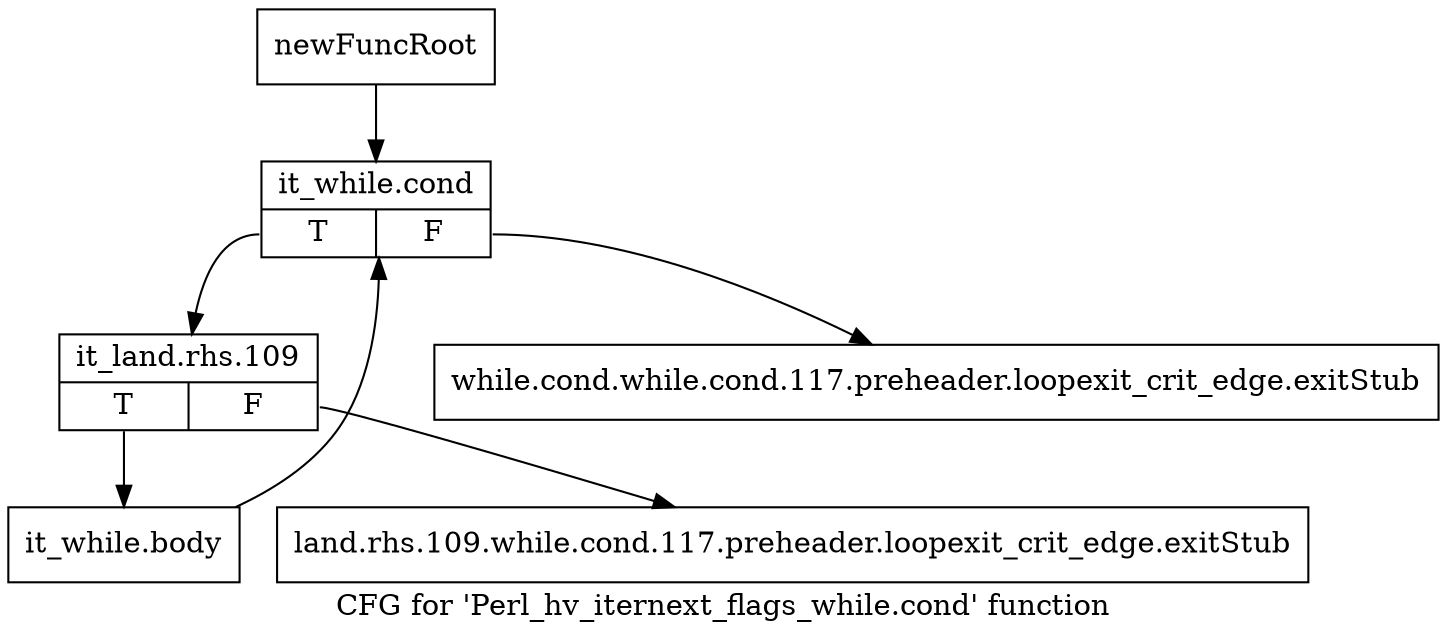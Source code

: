 digraph "CFG for 'Perl_hv_iternext_flags_while.cond' function" {
	label="CFG for 'Perl_hv_iternext_flags_while.cond' function";

	Node0x4b917a0 [shape=record,label="{newFuncRoot}"];
	Node0x4b917a0 -> Node0x4b91890;
	Node0x4b917f0 [shape=record,label="{while.cond.while.cond.117.preheader.loopexit_crit_edge.exitStub}"];
	Node0x4b91840 [shape=record,label="{land.rhs.109.while.cond.117.preheader.loopexit_crit_edge.exitStub}"];
	Node0x4b91890 [shape=record,label="{it_while.cond|{<s0>T|<s1>F}}"];
	Node0x4b91890:s0 -> Node0x4b918e0;
	Node0x4b91890:s1 -> Node0x4b917f0;
	Node0x4b918e0 [shape=record,label="{it_land.rhs.109|{<s0>T|<s1>F}}"];
	Node0x4b918e0:s0 -> Node0x4b91930;
	Node0x4b918e0:s1 -> Node0x4b91840;
	Node0x4b91930 [shape=record,label="{it_while.body}"];
	Node0x4b91930 -> Node0x4b91890;
}
